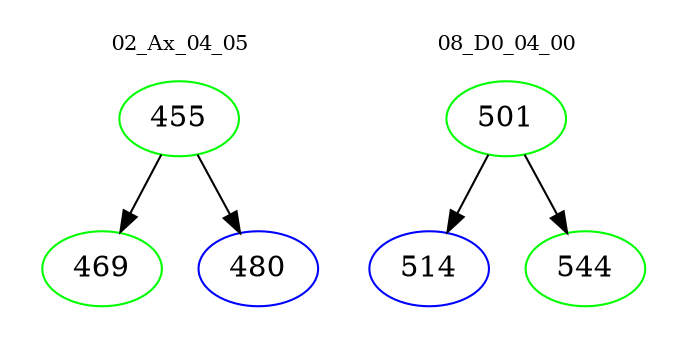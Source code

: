digraph{
subgraph cluster_0 {
color = white
label = "02_Ax_04_05";
fontsize=10;
T0_455 [label="455", color="green"]
T0_455 -> T0_469 [color="black"]
T0_469 [label="469", color="green"]
T0_455 -> T0_480 [color="black"]
T0_480 [label="480", color="blue"]
}
subgraph cluster_1 {
color = white
label = "08_D0_04_00";
fontsize=10;
T1_501 [label="501", color="green"]
T1_501 -> T1_514 [color="black"]
T1_514 [label="514", color="blue"]
T1_501 -> T1_544 [color="black"]
T1_544 [label="544", color="green"]
}
}
